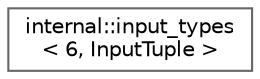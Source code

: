 digraph "类继承关系图"
{
 // LATEX_PDF_SIZE
  bgcolor="transparent";
  edge [fontname=Helvetica,fontsize=10,labelfontname=Helvetica,labelfontsize=10];
  node [fontname=Helvetica,fontsize=10,shape=box,height=0.2,width=0.4];
  rankdir="LR";
  Node0 [id="Node000000",label="internal::input_types\l\< 6, InputTuple \>",height=0.2,width=0.4,color="grey40", fillcolor="white", style="filled",URL="$structinternal_1_1input__types_3_016_00_01_input_tuple_01_4.html",tooltip=" "];
}

